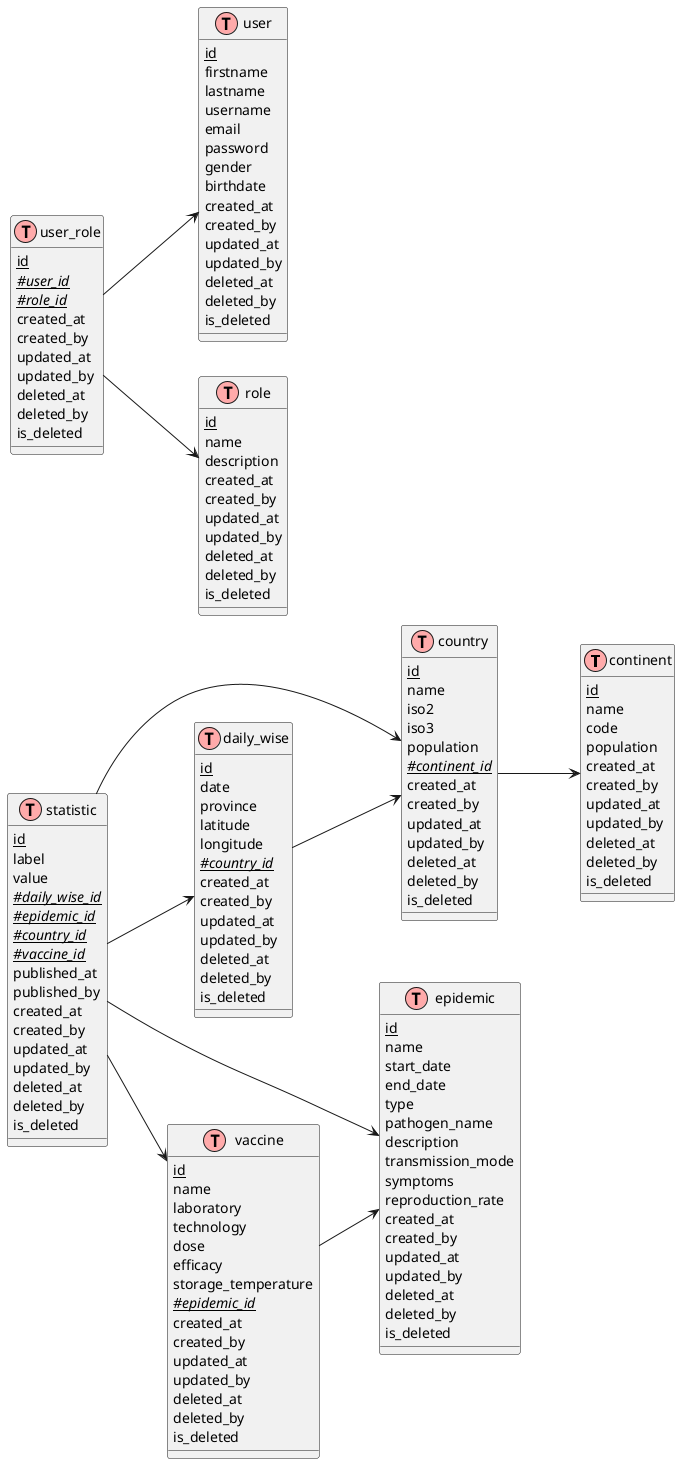 @startuml MLD Merise
!define table(x) class x << (T,#FFAAAA) >>
left to right direction
skinparam packageStyle rectangle

' Définition des entités
table(continent) {
  {static} id
  name
  code
  population
  created_at
  created_by
  updated_at
  updated_by
  deleted_at
  deleted_by
  is_deleted
}

table(country) {
  {static} id
  name
  iso2
  iso3
  population
  {static} //#continent_id//
  created_at
  created_by
  updated_at
  updated_by
  deleted_at
  deleted_by
  is_deleted
}

table(user) {
  {static} id
  firstname
  lastname
  username
  email
  password
  gender
  birthdate
  created_at
  created_by
  updated_at
  updated_by
  deleted_at
  deleted_by
  is_deleted
}

table(role) {
  {static} id
  name
  description
  created_at
  created_by
  updated_at
  updated_by
  deleted_at
  deleted_by
  is_deleted
}

table(epidemic) {
  {static} id
  name
  start_date
  end_date
  type
  pathogen_name
  description
  transmission_mode
  symptoms
  reproduction_rate
  created_at
  created_by
  updated_at
  updated_by
  deleted_at
  deleted_by
  is_deleted
}

table(vaccine) {
  {static} id
  name
  laboratory
  technology
  dose
  efficacy
  storage_temperature
  {static} //#epidemic_id//
  created_at
  created_by
  updated_at
  updated_by
  deleted_at
  deleted_by
  is_deleted
}

table(daily_wise) {
  {static} id
  date
  province
  latitude
  longitude
  {static} //#country_id//
  created_at
  created_by
  updated_at
  updated_by
  deleted_at
  deleted_by
  is_deleted
}

table(statistic) {
  {static} id
  label
  value
  {static} //#daily_wise_id//
  {static} //#epidemic_id//
  {static} //#country_id//
  {static} //#vaccine_id//
  published_at
  published_by
  created_at
  created_by
  updated_at
  updated_by
  deleted_at
  deleted_by
  is_deleted
}

table(user_role) {
  {static} id
  {static} //#user_id//
  {static} //#role_id//
  created_at
  created_by
  updated_at
  updated_by
  deleted_at
  deleted_by
  is_deleted
}

' Définition des relations
country --> continent
daily_wise --> country
statistic --> daily_wise
statistic --> country
statistic --> epidemic
statistic --> vaccine
vaccine --> epidemic
user_role --> user
user_role --> role
@enduml
